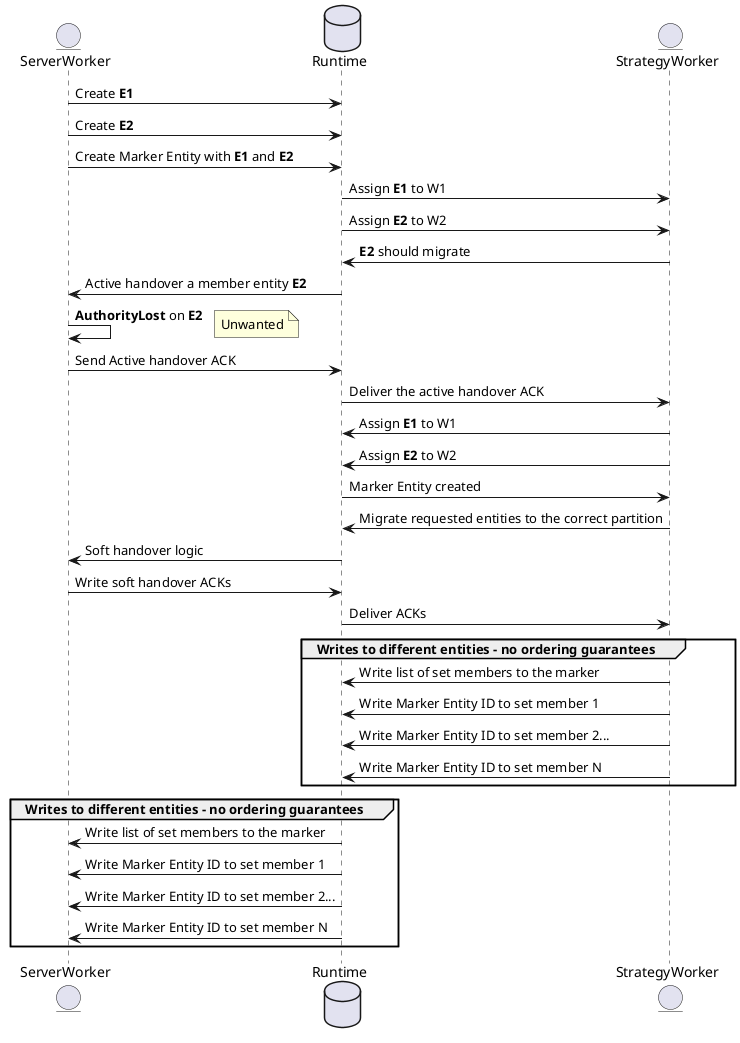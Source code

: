 @startuml Working sets - all on the same ServerWorker
entity ServerWorker
database Runtime
entity StrategyWorker

ServerWorker -> Runtime: Create **E1**
ServerWorker -> Runtime: Create **E2**

ServerWorker -> Runtime: Create Marker Entity with **E1** and **E2**

Runtime -> StrategyWorker: Assign **E1** to W1
Runtime -> StrategyWorker: Assign **E2** to W2

StrategyWorker -> Runtime: **E2** should migrate

Runtime -> ServerWorker: Active handover a member entity **E2**

ServerWorker -> ServerWorker: **AuthorityLost** on **E2**
note right 
    Unwanted
end note

ServerWorker -> Runtime: Send Active handover ACK

Runtime -> StrategyWorker: Deliver the active handover ACK

StrategyWorker -> Runtime: Assign **E1** to W1
StrategyWorker -> Runtime: Assign **E2** to W2

Runtime -> StrategyWorker: Marker Entity created

StrategyWorker -> Runtime: Migrate requested entities to the correct partition

Runtime -> ServerWorker: Soft handover logic

ServerWorker -> Runtime: Write soft handover ACKs

Runtime -> StrategyWorker: Deliver ACKs

group Writes to different entities - no ordering guarantees
    StrategyWorker -> Runtime: Write list of set members to the marker
    StrategyWorker -> Runtime: Write Marker Entity ID to set member 1
    StrategyWorker -> Runtime: Write Marker Entity ID to set member 2...
    StrategyWorker -> Runtime: Write Marker Entity ID to set member N
end

group Writes to different entities - no ordering guarantees
    ServerWorker <- Runtime: Write list of set members to the marker
    ServerWorker <- Runtime: Write Marker Entity ID to set member 1
    ServerWorker <- Runtime: Write Marker Entity ID to set member 2...
    ServerWorker <- Runtime: Write Marker Entity ID to set member N
end
@enduml

We'd like to prioritize a working set
that doesn't require a migration between
multiple workers.

The discussion on whether we should allow
the user to have authority over an entity that
the user requested to be a part of a working set,
or if we must lose it until the set is complete.

Blank entities and batching are essential for getting rid of the race at entity creation.
